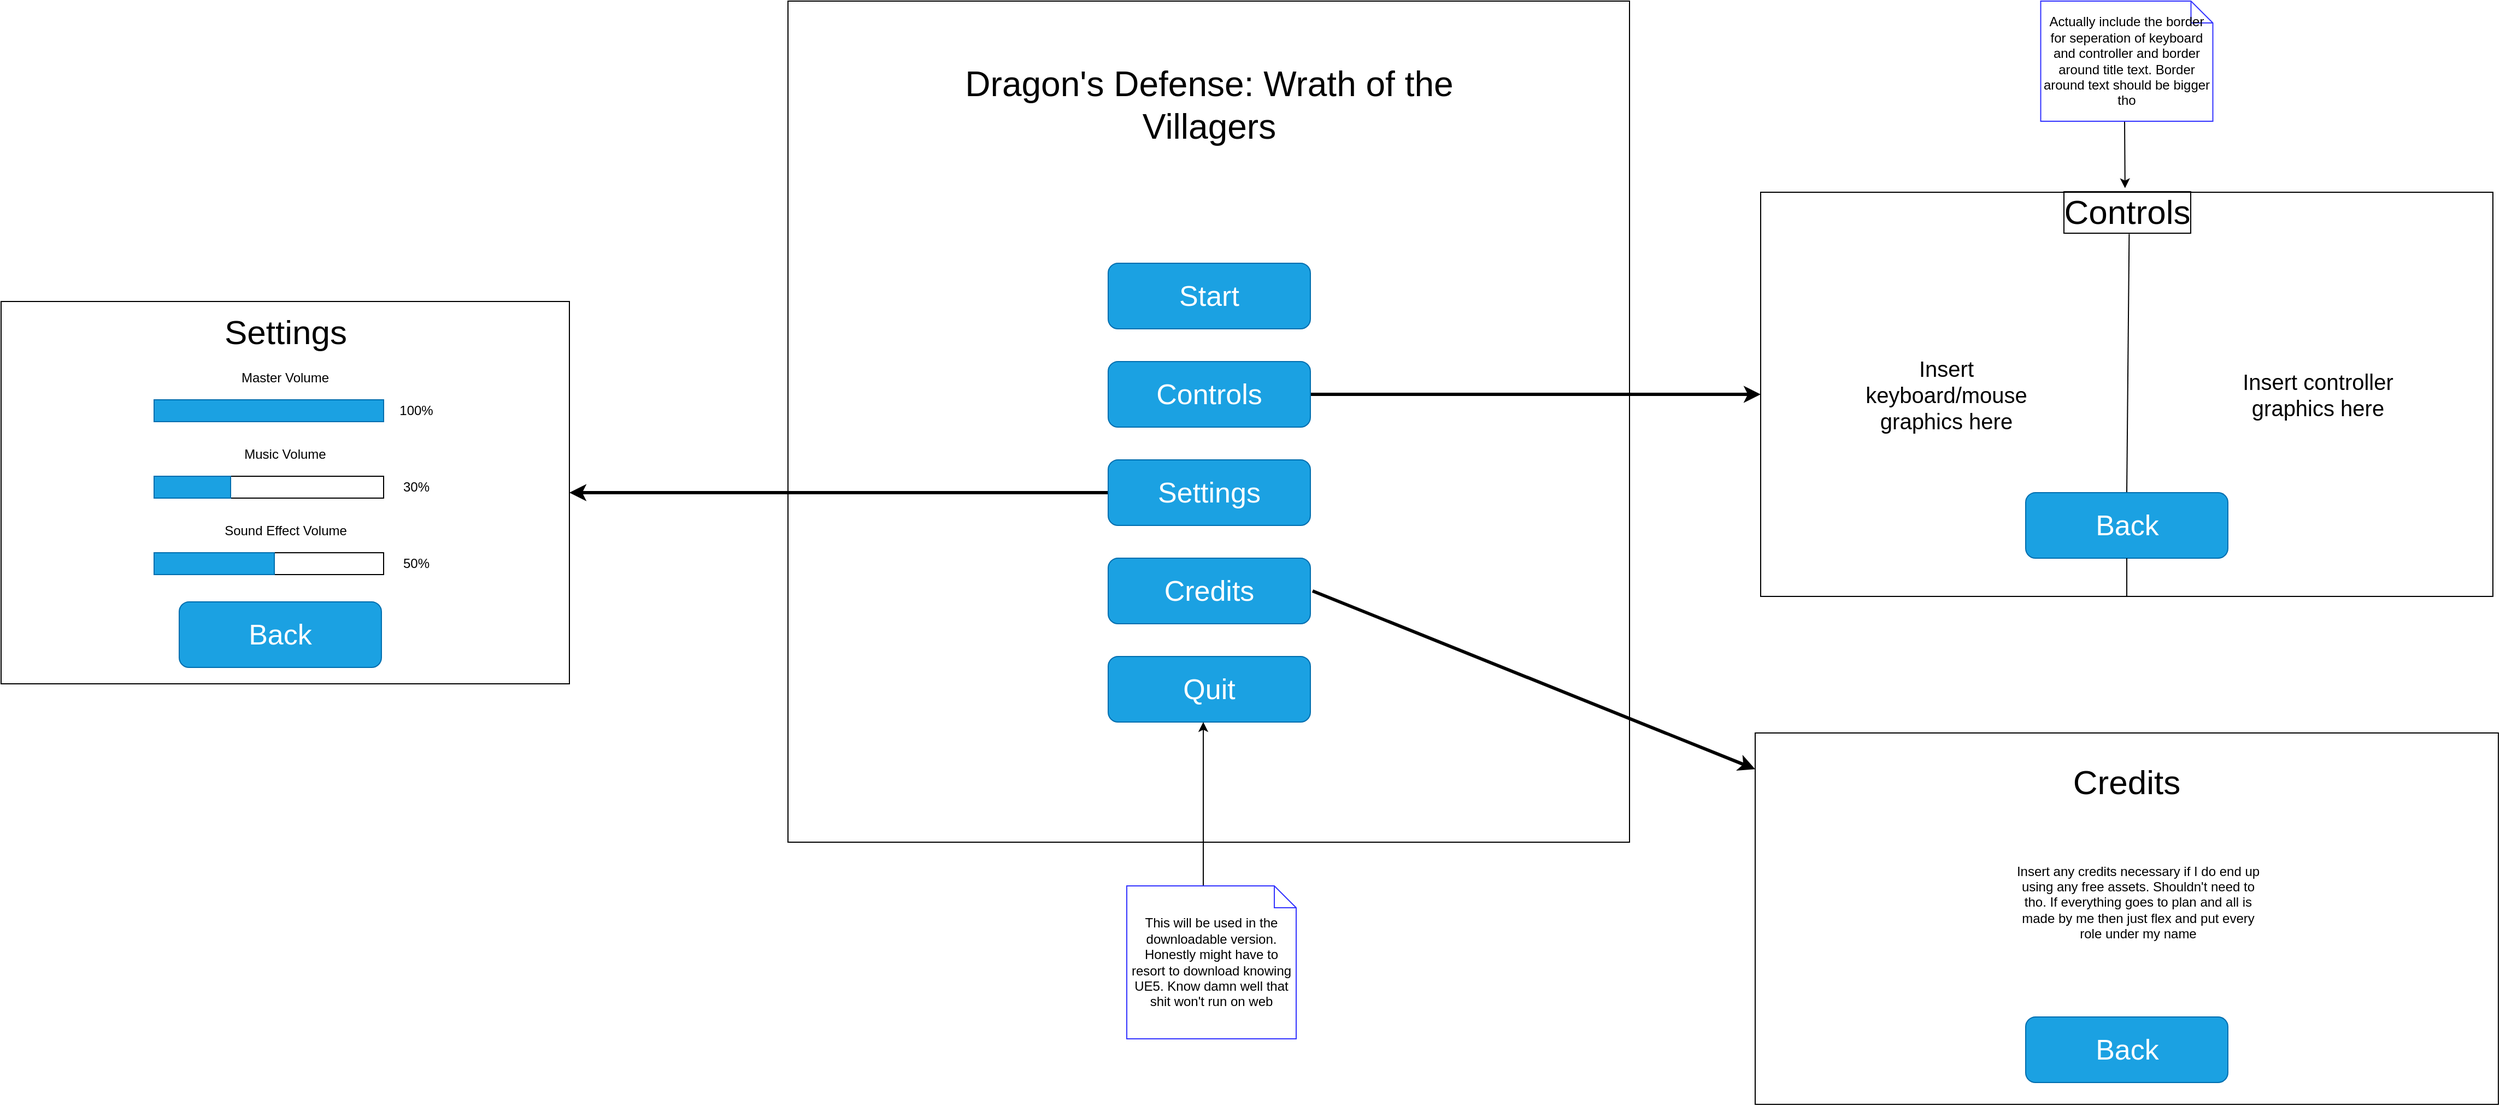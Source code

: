 <mxfile version="22.1.2" type="device" pages="2">
  <diagram name="UI Looks" id="Nt8lugU9h-5tIWbiCR-R">
    <mxGraphModel dx="3290" dy="1416" grid="1" gridSize="10" guides="1" tooltips="1" connect="1" arrows="1" fold="1" page="1" pageScale="1" pageWidth="850" pageHeight="1100" math="0" shadow="0">
      <root>
        <mxCell id="0" />
        <mxCell id="1" parent="0" />
        <mxCell id="RsXGWkGOJXpFgsGjs06v-1" value="" style="whiteSpace=wrap;html=1;aspect=fixed;" parent="1" vertex="1">
          <mxGeometry x="40" y="30" width="770" height="770" as="geometry" />
        </mxCell>
        <mxCell id="RsXGWkGOJXpFgsGjs06v-3" value="&lt;font style=&quot;font-size: 32px;&quot;&gt;Dragon&#39;s Defense: Wrath of the Villagers&lt;/font&gt;" style="text;html=1;strokeColor=none;fillColor=none;align=center;verticalAlign=middle;whiteSpace=wrap;rounded=0;" parent="1" vertex="1">
          <mxGeometry x="188" y="60" width="475" height="130" as="geometry" />
        </mxCell>
        <mxCell id="RsXGWkGOJXpFgsGjs06v-4" value="&lt;font style=&quot;font-size: 26px;&quot;&gt;Start&lt;/font&gt;" style="rounded=1;whiteSpace=wrap;html=1;fillColor=#1ba1e2;fontColor=#ffffff;strokeColor=#006EAF;gradientColor=none;strokeWidth=1;" parent="1" vertex="1">
          <mxGeometry x="333" y="270" width="185" height="60" as="geometry" />
        </mxCell>
        <mxCell id="RsXGWkGOJXpFgsGjs06v-13" value="" style="edgeStyle=orthogonalEdgeStyle;rounded=0;orthogonalLoop=1;jettySize=auto;html=1;strokeWidth=3;" parent="1" source="RsXGWkGOJXpFgsGjs06v-6" edge="1">
          <mxGeometry relative="1" as="geometry">
            <mxPoint x="930" y="390" as="targetPoint" />
          </mxGeometry>
        </mxCell>
        <mxCell id="RsXGWkGOJXpFgsGjs06v-6" value="&lt;span style=&quot;font-size: 26px;&quot;&gt;Controls&lt;/span&gt;" style="rounded=1;whiteSpace=wrap;html=1;fillColor=#1ba1e2;fontColor=#ffffff;strokeColor=#006EAF;gradientColor=none;strokeWidth=1;" parent="1" vertex="1">
          <mxGeometry x="333" y="360" width="185" height="60" as="geometry" />
        </mxCell>
        <mxCell id="RsXGWkGOJXpFgsGjs06v-26" value="" style="edgeStyle=orthogonalEdgeStyle;rounded=0;orthogonalLoop=1;jettySize=auto;html=1;strokeWidth=3;" parent="1" source="RsXGWkGOJXpFgsGjs06v-7" edge="1">
          <mxGeometry relative="1" as="geometry">
            <mxPoint x="-160" y="480" as="targetPoint" />
          </mxGeometry>
        </mxCell>
        <mxCell id="RsXGWkGOJXpFgsGjs06v-7" value="&lt;span style=&quot;font-size: 26px;&quot;&gt;Settings&lt;/span&gt;" style="rounded=1;whiteSpace=wrap;html=1;fillColor=#1ba1e2;fontColor=#ffffff;strokeColor=#006EAF;gradientColor=none;strokeWidth=1;" parent="1" vertex="1">
          <mxGeometry x="333" y="450" width="185" height="60" as="geometry" />
        </mxCell>
        <mxCell id="RsXGWkGOJXpFgsGjs06v-8" value="&lt;span style=&quot;font-size: 26px;&quot;&gt;Credits&lt;/span&gt;" style="rounded=1;whiteSpace=wrap;html=1;fillColor=#1ba1e2;fontColor=#ffffff;strokeColor=#006EAF;gradientColor=none;strokeWidth=1;" parent="1" vertex="1">
          <mxGeometry x="333" y="540" width="185" height="60" as="geometry" />
        </mxCell>
        <mxCell id="RsXGWkGOJXpFgsGjs06v-9" value="&lt;span style=&quot;font-size: 26px;&quot;&gt;Quit&lt;/span&gt;" style="rounded=1;whiteSpace=wrap;html=1;fillColor=#1ba1e2;fontColor=#ffffff;strokeColor=#006EAF;gradientColor=none;strokeWidth=1;" parent="1" vertex="1">
          <mxGeometry x="333" y="630" width="185" height="60" as="geometry" />
        </mxCell>
        <mxCell id="RsXGWkGOJXpFgsGjs06v-10" value="" style="endArrow=classic;html=1;rounded=0;" parent="1" edge="1">
          <mxGeometry width="50" height="50" relative="1" as="geometry">
            <mxPoint x="420" y="840" as="sourcePoint" />
            <mxPoint x="420" y="690" as="targetPoint" />
          </mxGeometry>
        </mxCell>
        <mxCell id="RsXGWkGOJXpFgsGjs06v-11" value="This will be used in the downloadable version. Honestly might have to resort to download knowing UE5. Know damn well that shit won&#39;t run on web" style="shape=note;size=20;whiteSpace=wrap;html=1;strokeColor=#3333FF;" parent="1" vertex="1">
          <mxGeometry x="350" y="840" width="155" height="140" as="geometry" />
        </mxCell>
        <mxCell id="RsXGWkGOJXpFgsGjs06v-16" value="" style="rounded=0;whiteSpace=wrap;html=1;" parent="1" vertex="1">
          <mxGeometry x="930" y="205" width="670" height="370" as="geometry" />
        </mxCell>
        <mxCell id="RsXGWkGOJXpFgsGjs06v-18" value="&lt;font style=&quot;font-size: 31px;&quot;&gt;Controls&lt;/font&gt;" style="text;html=1;strokeColor=none;fillColor=none;align=center;verticalAlign=middle;whiteSpace=wrap;rounded=0;labelBorderColor=default;" parent="1" vertex="1">
          <mxGeometry x="1203.75" y="205" width="122.5" height="35" as="geometry" />
        </mxCell>
        <mxCell id="RsXGWkGOJXpFgsGjs06v-20" value="" style="endArrow=none;html=1;rounded=0;entryX=0.518;entryY=1.091;entryDx=0;entryDy=0;exitX=0.5;exitY=0;exitDx=0;exitDy=0;entryPerimeter=0;" parent="1" source="aTm9VoClx6-_yzoRMxoa-1" target="RsXGWkGOJXpFgsGjs06v-18" edge="1">
          <mxGeometry width="50" height="50" relative="1" as="geometry">
            <mxPoint x="950" y="360" as="sourcePoint" />
            <mxPoint x="1000" y="310" as="targetPoint" />
          </mxGeometry>
        </mxCell>
        <mxCell id="RsXGWkGOJXpFgsGjs06v-21" value="" style="endArrow=classic;html=1;rounded=0;entryX=0.487;entryY=-0.106;entryDx=0;entryDy=0;entryPerimeter=0;" parent="1" target="RsXGWkGOJXpFgsGjs06v-18" edge="1">
          <mxGeometry width="50" height="50" relative="1" as="geometry">
            <mxPoint x="1263" y="140" as="sourcePoint" />
            <mxPoint x="1270" y="240" as="targetPoint" />
          </mxGeometry>
        </mxCell>
        <mxCell id="RsXGWkGOJXpFgsGjs06v-22" value="Actually include the border for seperation of keyboard and controller and border around title text. Border around text should be bigger tho" style="shape=note;size=20;whiteSpace=wrap;html=1;strokeColor=#3333FF;" parent="1" vertex="1">
          <mxGeometry x="1186.25" y="30" width="157.5" height="110" as="geometry" />
        </mxCell>
        <mxCell id="RsXGWkGOJXpFgsGjs06v-23" value="&lt;font style=&quot;font-size: 20px;&quot;&gt;Insert keyboard/mouse graphics here&lt;/font&gt;" style="text;html=1;strokeColor=none;fillColor=none;align=center;verticalAlign=middle;whiteSpace=wrap;rounded=0;" parent="1" vertex="1">
          <mxGeometry x="1020" y="345" width="160" height="90" as="geometry" />
        </mxCell>
        <mxCell id="RsXGWkGOJXpFgsGjs06v-24" value="&lt;font style=&quot;font-size: 20px;&quot;&gt;Insert controller graphics here&lt;/font&gt;" style="text;html=1;strokeColor=none;fillColor=none;align=center;verticalAlign=middle;whiteSpace=wrap;rounded=0;" parent="1" vertex="1">
          <mxGeometry x="1370" y="352.5" width="140" height="75" as="geometry" />
        </mxCell>
        <mxCell id="RsXGWkGOJXpFgsGjs06v-27" value="" style="rounded=0;whiteSpace=wrap;html=1;" parent="1" vertex="1">
          <mxGeometry x="-680" y="305" width="520" height="350" as="geometry" />
        </mxCell>
        <mxCell id="RsXGWkGOJXpFgsGjs06v-28" value="&lt;font style=&quot;font-size: 31px;&quot;&gt;Settings&lt;/font&gt;" style="text;html=1;strokeColor=none;fillColor=none;align=center;verticalAlign=middle;whiteSpace=wrap;rounded=0;" parent="1" vertex="1">
          <mxGeometry x="-492.5" y="312.5" width="145" height="40" as="geometry" />
        </mxCell>
        <mxCell id="RsXGWkGOJXpFgsGjs06v-32" value="" style="rounded=0;whiteSpace=wrap;html=1;fillColor=#1ba1e2;fontColor=#ffffff;strokeColor=#006EAF;" parent="1" vertex="1">
          <mxGeometry x="-540" y="395" width="210" height="20" as="geometry" />
        </mxCell>
        <mxCell id="RsXGWkGOJXpFgsGjs06v-33" value="100%" style="text;html=1;strokeColor=none;fillColor=none;align=center;verticalAlign=middle;whiteSpace=wrap;rounded=0;" parent="1" vertex="1">
          <mxGeometry x="-330" y="390" width="60" height="30" as="geometry" />
        </mxCell>
        <mxCell id="RsXGWkGOJXpFgsGjs06v-34" value="Master Volume" style="text;html=1;strokeColor=none;fillColor=none;align=center;verticalAlign=middle;whiteSpace=wrap;rounded=0;" parent="1" vertex="1">
          <mxGeometry x="-475" y="360" width="110" height="30" as="geometry" />
        </mxCell>
        <mxCell id="RsXGWkGOJXpFgsGjs06v-35" value="" style="rounded=0;whiteSpace=wrap;html=1;" parent="1" vertex="1">
          <mxGeometry x="-470" y="465" width="140" height="20" as="geometry" />
        </mxCell>
        <mxCell id="RsXGWkGOJXpFgsGjs06v-36" value="" style="rounded=0;whiteSpace=wrap;html=1;fillColor=#1ba1e2;fontColor=#ffffff;strokeColor=#006EAF;" parent="1" vertex="1">
          <mxGeometry x="-540" y="465" width="70" height="20" as="geometry" />
        </mxCell>
        <mxCell id="RsXGWkGOJXpFgsGjs06v-37" value="30%" style="text;html=1;strokeColor=none;fillColor=none;align=center;verticalAlign=middle;whiteSpace=wrap;rounded=0;" parent="1" vertex="1">
          <mxGeometry x="-330" y="460" width="60" height="30" as="geometry" />
        </mxCell>
        <mxCell id="RsXGWkGOJXpFgsGjs06v-38" value="Music Volume" style="text;html=1;strokeColor=none;fillColor=none;align=center;verticalAlign=middle;whiteSpace=wrap;rounded=0;" parent="1" vertex="1">
          <mxGeometry x="-475" y="430" width="110" height="30" as="geometry" />
        </mxCell>
        <mxCell id="RsXGWkGOJXpFgsGjs06v-39" value="" style="rounded=0;whiteSpace=wrap;html=1;" parent="1" vertex="1">
          <mxGeometry x="-430" y="535" width="100" height="20" as="geometry" />
        </mxCell>
        <mxCell id="RsXGWkGOJXpFgsGjs06v-40" value="" style="rounded=0;whiteSpace=wrap;html=1;fillColor=#1ba1e2;fontColor=#ffffff;strokeColor=#006EAF;" parent="1" vertex="1">
          <mxGeometry x="-540" y="535" width="110" height="20" as="geometry" />
        </mxCell>
        <mxCell id="RsXGWkGOJXpFgsGjs06v-41" value="50%" style="text;html=1;strokeColor=none;fillColor=none;align=center;verticalAlign=middle;whiteSpace=wrap;rounded=0;" parent="1" vertex="1">
          <mxGeometry x="-330" y="530" width="60" height="30" as="geometry" />
        </mxCell>
        <mxCell id="RsXGWkGOJXpFgsGjs06v-42" value="Sound Effect Volume" style="text;html=1;strokeColor=none;fillColor=none;align=center;verticalAlign=middle;whiteSpace=wrap;rounded=0;" parent="1" vertex="1">
          <mxGeometry x="-487.5" y="500" width="135" height="30" as="geometry" />
        </mxCell>
        <mxCell id="RsXGWkGOJXpFgsGjs06v-43" value="" style="endArrow=classic;html=1;rounded=0;strokeWidth=3;" parent="1" target="RsXGWkGOJXpFgsGjs06v-44" edge="1">
          <mxGeometry width="50" height="50" relative="1" as="geometry">
            <mxPoint x="520" y="570" as="sourcePoint" />
            <mxPoint x="920" y="780" as="targetPoint" />
          </mxGeometry>
        </mxCell>
        <mxCell id="RsXGWkGOJXpFgsGjs06v-44" value="" style="rounded=0;whiteSpace=wrap;html=1;" parent="1" vertex="1">
          <mxGeometry x="925" y="700" width="680" height="340" as="geometry" />
        </mxCell>
        <mxCell id="RsXGWkGOJXpFgsGjs06v-45" value="&lt;font style=&quot;font-size: 31px;&quot;&gt;Credits&lt;/font&gt;" style="text;html=1;strokeColor=none;fillColor=none;align=center;verticalAlign=middle;whiteSpace=wrap;rounded=0;" parent="1" vertex="1">
          <mxGeometry x="1195" y="720" width="140" height="50" as="geometry" />
        </mxCell>
        <mxCell id="RsXGWkGOJXpFgsGjs06v-46" value="Insert any credits necessary if I do end up using any free assets. Shouldn&#39;t need to tho. If everything goes to plan and all is made by me then just flex and put every role under my name" style="text;html=1;strokeColor=none;fillColor=none;align=center;verticalAlign=middle;whiteSpace=wrap;rounded=0;" parent="1" vertex="1">
          <mxGeometry x="1162" y="810" width="227" height="90" as="geometry" />
        </mxCell>
        <mxCell id="aTm9VoClx6-_yzoRMxoa-1" value="&lt;span style=&quot;font-size: 26px;&quot;&gt;Back&lt;/span&gt;" style="rounded=1;whiteSpace=wrap;html=1;fillColor=#1ba1e2;fontColor=#ffffff;strokeColor=#006EAF;gradientColor=none;strokeWidth=1;" parent="1" vertex="1">
          <mxGeometry x="1172.5" y="480" width="185" height="60" as="geometry" />
        </mxCell>
        <mxCell id="aTm9VoClx6-_yzoRMxoa-2" value="" style="endArrow=none;html=1;rounded=0;exitX=0.5;exitY=1;exitDx=0;exitDy=0;" parent="1" source="RsXGWkGOJXpFgsGjs06v-16" target="aTm9VoClx6-_yzoRMxoa-1" edge="1">
          <mxGeometry width="50" height="50" relative="1" as="geometry">
            <mxPoint x="1275" y="490" as="sourcePoint" />
            <mxPoint x="1277" y="253" as="targetPoint" />
          </mxGeometry>
        </mxCell>
        <mxCell id="aTm9VoClx6-_yzoRMxoa-3" value="&lt;span style=&quot;font-size: 26px;&quot;&gt;Back&lt;/span&gt;" style="rounded=1;whiteSpace=wrap;html=1;fillColor=#1ba1e2;fontColor=#ffffff;strokeColor=#006EAF;gradientColor=none;strokeWidth=1;" parent="1" vertex="1">
          <mxGeometry x="1172.5" y="960" width="185" height="60" as="geometry" />
        </mxCell>
        <mxCell id="aTm9VoClx6-_yzoRMxoa-4" value="&lt;span style=&quot;font-size: 26px;&quot;&gt;Back&lt;/span&gt;" style="rounded=1;whiteSpace=wrap;html=1;fillColor=#1ba1e2;fontColor=#ffffff;strokeColor=#006EAF;gradientColor=none;strokeWidth=1;" parent="1" vertex="1">
          <mxGeometry x="-517" y="580" width="185" height="60" as="geometry" />
        </mxCell>
      </root>
    </mxGraphModel>
  </diagram>
  <diagram id="DeoGSlQCdYUemfQhmygG" name="UML">
    <mxGraphModel dx="830" dy="482" grid="1" gridSize="10" guides="1" tooltips="1" connect="1" arrows="1" fold="1" page="1" pageScale="1" pageWidth="850" pageHeight="1100" math="0" shadow="0">
      <root>
        <mxCell id="0" />
        <mxCell id="1" parent="0" />
        <mxCell id="4gAD5AOdwdSXdo2mpiSp-1" value="MainMenuWidget" style="swimlane;fontStyle=1;align=center;verticalAlign=top;childLayout=stackLayout;horizontal=1;startSize=26;horizontalStack=0;resizeParent=1;resizeParentMax=0;resizeLast=0;collapsible=1;marginBottom=0;whiteSpace=wrap;html=1;" parent="1" vertex="1">
          <mxGeometry x="325" y="40" width="250" height="260" as="geometry" />
        </mxCell>
        <mxCell id="4gAD5AOdwdSXdo2mpiSp-3" value="" style="line;strokeWidth=1;fillColor=none;align=left;verticalAlign=middle;spacingTop=-1;spacingLeft=3;spacingRight=3;rotatable=0;labelPosition=right;points=[];portConstraint=eastwest;strokeColor=inherit;" parent="4gAD5AOdwdSXdo2mpiSp-1" vertex="1">
          <mxGeometry y="26" width="250" height="8" as="geometry" />
        </mxCell>
        <mxCell id="4gAD5AOdwdSXdo2mpiSp-4" value="void Start()&lt;br&gt;void SwitchToMenu(MenuDest, MenuSrc)&lt;br&gt;void Quit()" style="text;strokeColor=none;fillColor=none;align=left;verticalAlign=top;spacingLeft=4;spacingRight=4;overflow=hidden;rotatable=0;points=[[0,0.5],[1,0.5]];portConstraint=eastwest;whiteSpace=wrap;html=1;" parent="4gAD5AOdwdSXdo2mpiSp-1" vertex="1">
          <mxGeometry y="34" width="250" height="56" as="geometry" />
        </mxCell>
        <mxCell id="4gAD5AOdwdSXdo2mpiSp-5" value="" style="line;strokeWidth=1;fillColor=none;align=left;verticalAlign=middle;spacingTop=-1;spacingLeft=3;spacingRight=3;rotatable=0;labelPosition=right;points=[];portConstraint=eastwest;strokeColor=inherit;" parent="4gAD5AOdwdSXdo2mpiSp-1" vertex="1">
          <mxGeometry y="90" width="250" height="8" as="geometry" />
        </mxCell>
        <mxCell id="4gAD5AOdwdSXdo2mpiSp-6" value="&lt;b&gt;Blueprint Implementation&lt;br&gt;&lt;/b&gt;StartButton&lt;br&gt;ControlsButton&lt;br&gt;SettingsButton&lt;br&gt;CreditsButton&lt;br&gt;BackButton&lt;br&gt;QuitButton&lt;br&gt;MasterVolumeSlider&lt;br&gt;MusicVolumeSlider&lt;br&gt;SoundEffectVolumeSlider" style="text;strokeColor=none;fillColor=none;align=left;verticalAlign=top;spacingLeft=4;spacingRight=4;overflow=hidden;rotatable=0;points=[[0,0.5],[1,0.5]];portConstraint=eastwest;whiteSpace=wrap;html=1;" parent="4gAD5AOdwdSXdo2mpiSp-1" vertex="1">
          <mxGeometry y="98" width="250" height="162" as="geometry" />
        </mxCell>
      </root>
    </mxGraphModel>
  </diagram>
</mxfile>
